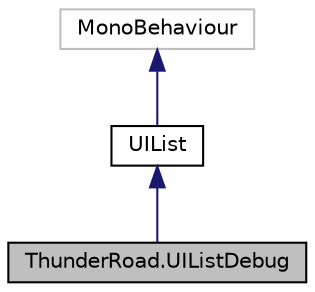 digraph "ThunderRoad.UIListDebug"
{
 // LATEX_PDF_SIZE
  edge [fontname="Helvetica",fontsize="10",labelfontname="Helvetica",labelfontsize="10"];
  node [fontname="Helvetica",fontsize="10",shape=record];
  Node1 [label="ThunderRoad.UIListDebug",height=0.2,width=0.4,color="black", fillcolor="grey75", style="filled", fontcolor="black",tooltip="Class UIListDebug. Implements the ThunderRoad.UIList"];
  Node2 -> Node1 [dir="back",color="midnightblue",fontsize="10",style="solid",fontname="Helvetica"];
  Node2 [label="UIList",height=0.2,width=0.4,color="black", fillcolor="white", style="filled",URL="$class_thunder_road_1_1_u_i_list.html",tooltip="Class UIList. Implements the UnityEngine.MonoBehaviour"];
  Node3 -> Node2 [dir="back",color="midnightblue",fontsize="10",style="solid",fontname="Helvetica"];
  Node3 [label="MonoBehaviour",height=0.2,width=0.4,color="grey75", fillcolor="white", style="filled",tooltip=" "];
}

